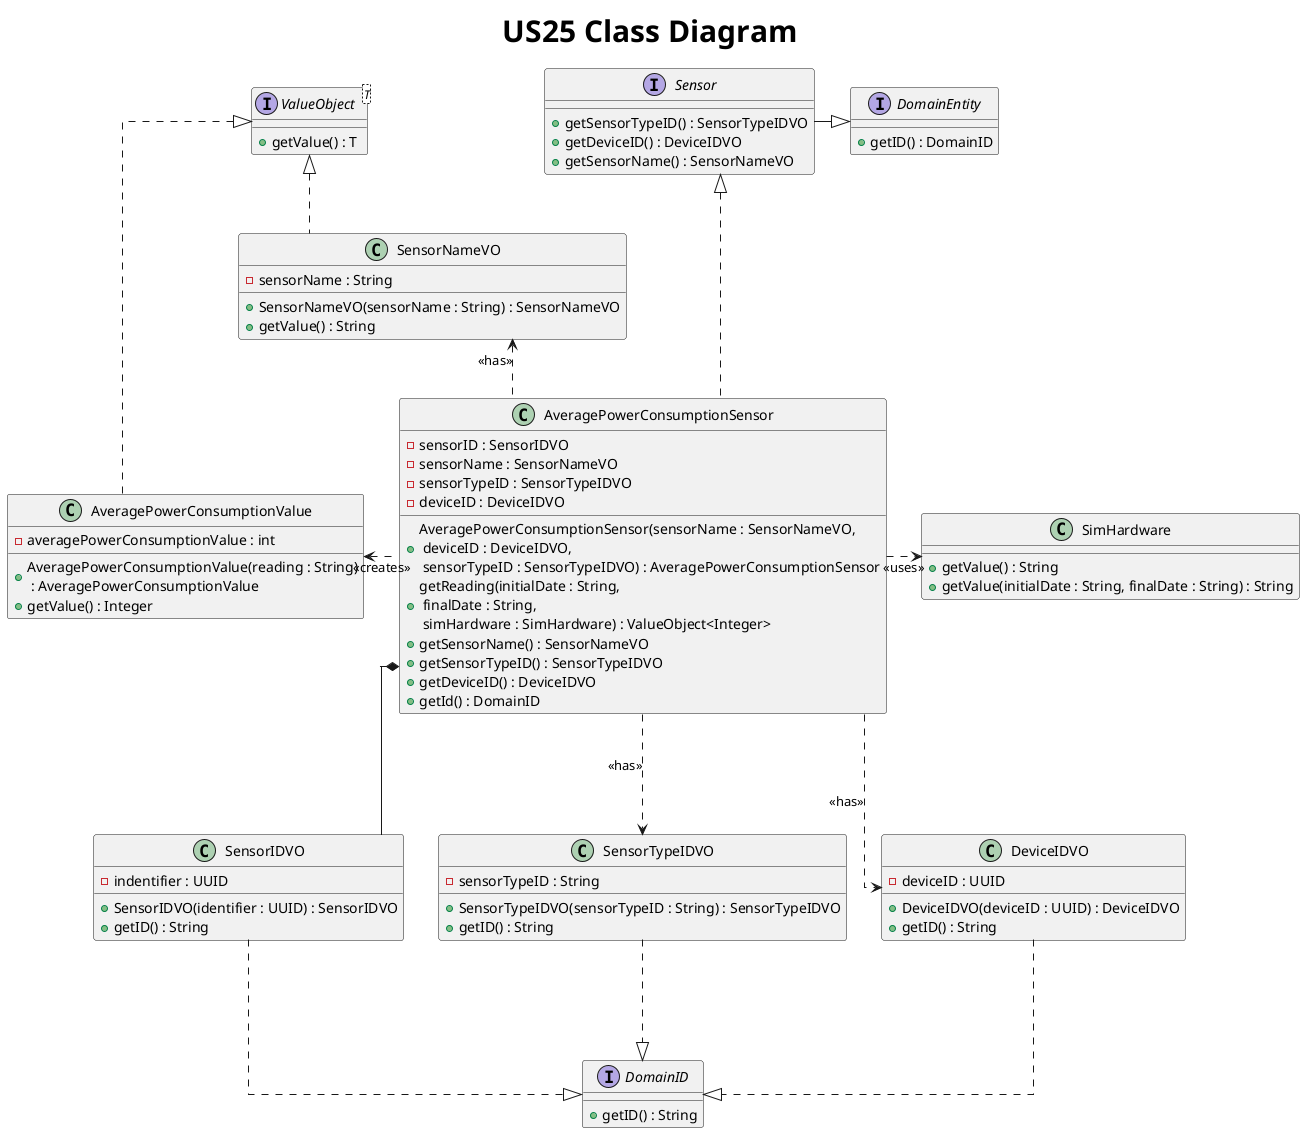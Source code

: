 @startuml
title <size: 30> US25 Class Diagram

skinparam linetype ortho

interface Sensor {
    + getSensorTypeID() : SensorTypeIDVO
    + getDeviceID() : DeviceIDVO
    + getSensorName() : SensorNameVO
}

class SensorIDVO {
    - indentifier : UUID
    + SensorIDVO(identifier : UUID) : SensorIDVO
    + getID() : String
}

class SensorNameVO {
    - sensorName : String
    + SensorNameVO(sensorName : String) : SensorNameVO
    + getValue() : String
}

class SensorTypeIDVO {
    - sensorTypeID : String
    + SensorTypeIDVO(sensorTypeID : String) : SensorTypeIDVO
    + getID() : String
}

class DeviceIDVO {
    - deviceID : UUID
    + DeviceIDVO(deviceID : UUID) : DeviceIDVO
    + getID() : String
}

interface DomainID {
    + getID() : String
}

interface ValueObject<T> {
    + getValue() : T
}

class AveragePowerConsumptionSensor {
    - sensorID : SensorIDVO
    - sensorName : SensorNameVO
    - sensorTypeID : SensorTypeIDVO
    - deviceID : DeviceIDVO
    + AveragePowerConsumptionSensor(sensorName : SensorNameVO,\n deviceID : DeviceIDVO,\n sensorTypeID : SensorTypeIDVO) : AveragePowerConsumptionSensor
    + getReading(initialDate : String,\n finalDate : String,\n simHardware : SimHardware) : ValueObject<Integer>
    + getSensorName() : SensorNameVO
    + getSensorTypeID() : SensorTypeIDVO
    + getDeviceID() : DeviceIDVO
    + getId() : DomainID
}

class AveragePowerConsumptionValue {
    - averagePowerConsumptionValue : int
    + AveragePowerConsumptionValue(reading : String)\n : AveragePowerConsumptionValue
    + getValue() : Integer
}

class SimHardware {
    + getValue() : String
    + getValue(initialDate : String, finalDate : String) : String
}

interface DomainEntity{
    + getID() : DomainID
}

AveragePowerConsumptionSensor *---down SensorIDVO
AveragePowerConsumptionSensor -down..> SensorTypeIDVO : <<has>>
AveragePowerConsumptionSensor -down..> DeviceIDVO : <<has>>
AveragePowerConsumptionSensor -left..> SensorNameVO : <<has>>
SensorIDVO -down..|> DomainID
SensorTypeIDVO -down..|> DomainID
DeviceIDVO -down..|> DomainID
SensorNameVO -left..|> ValueObject
AveragePowerConsumptionValue -up..|> ValueObject
AveragePowerConsumptionSensor -left..> AveragePowerConsumptionValue : <<creates>>
AveragePowerConsumptionSensor -right..> SimHardware : <<uses>>
AveragePowerConsumptionSensor -up..|> Sensor
Sensor -right--|>DomainEntity

@enduml